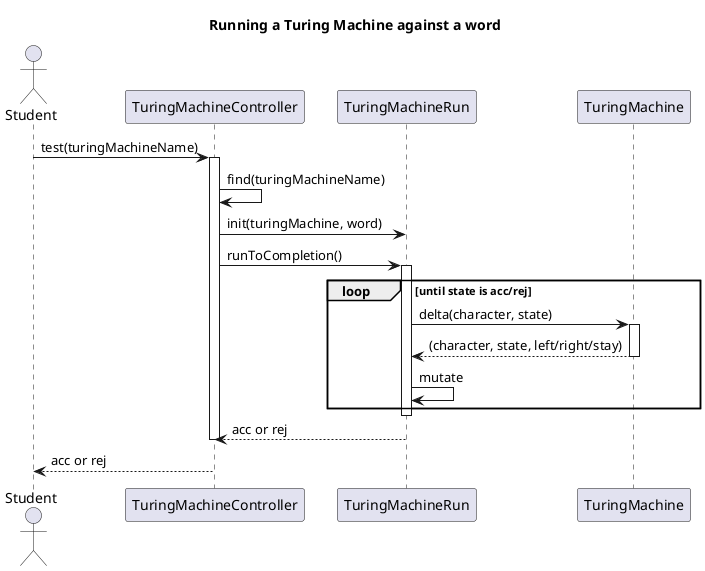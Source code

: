 @startuml

title Running a Turing Machine against a word

actor Student
participant TuringMachineController


Student -> TuringMachineController: test(turingMachineName)

activate TuringMachineController

TuringMachineController -> TuringMachineController: find(turingMachineName)

TuringMachineController -> TuringMachineRun: init(turingMachine, word)

TuringMachineController -> TuringMachineRun: runToCompletion()

activate TuringMachineRun

loop until state is acc/rej

TuringMachineRun -> TuringMachine: delta(character, state)
activate TuringMachine
TuringMachine --> TuringMachineRun: (character, state, left/right/stay)
deactivate TuringMachine

TuringMachineRun -> TuringMachineRun: mutate

end

deactivate TuringMachineRun

TuringMachineRun --> TuringMachineController: acc or rej


deactivate TuringMachineController

TuringMachineController --> Student: acc or rej



@enduml